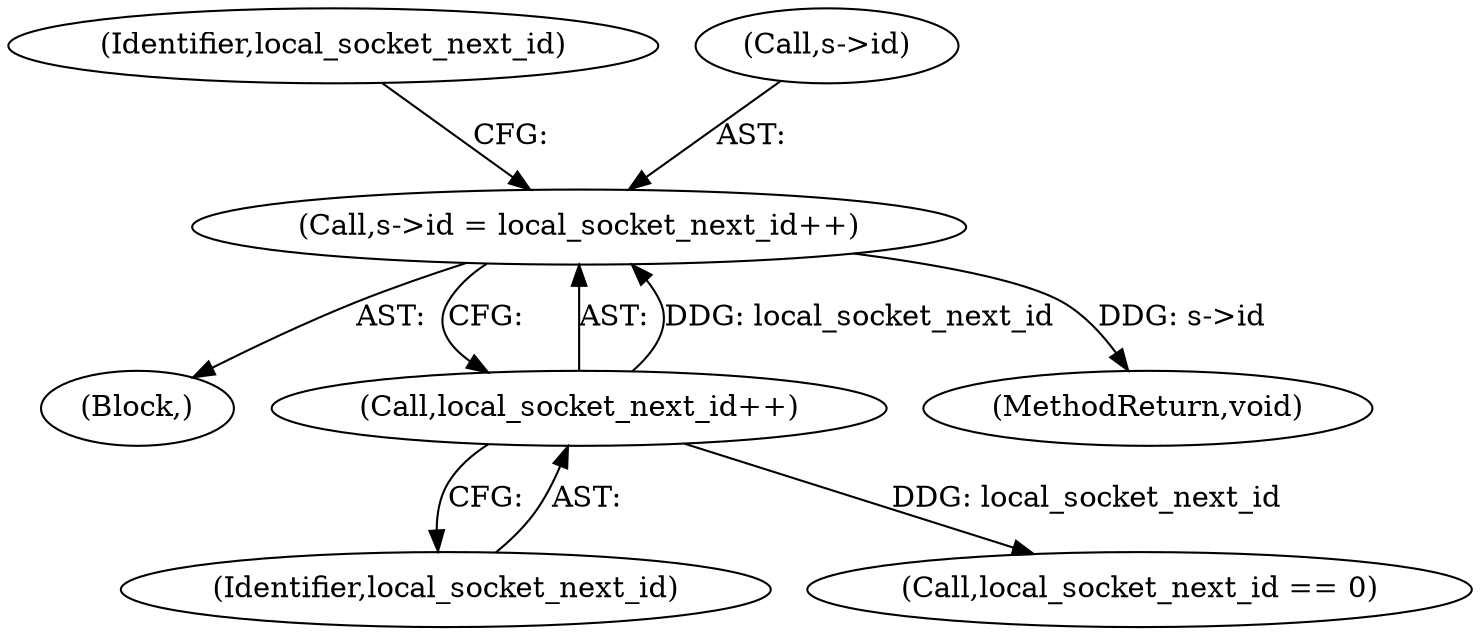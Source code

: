 digraph "0_Android_268068f25673242d1d5130d96202d3288c91b700_1@API" {
"1000106" [label="(Call,s->id = local_socket_next_id++)"];
"1000110" [label="(Call,local_socket_next_id++)"];
"1000102" [label="(Block,)"];
"1000106" [label="(Call,s->id = local_socket_next_id++)"];
"1000127" [label="(MethodReturn,void)"];
"1000110" [label="(Call,local_socket_next_id++)"];
"1000111" [label="(Identifier,local_socket_next_id)"];
"1000113" [label="(Call,local_socket_next_id == 0)"];
"1000114" [label="(Identifier,local_socket_next_id)"];
"1000107" [label="(Call,s->id)"];
"1000106" -> "1000102"  [label="AST: "];
"1000106" -> "1000110"  [label="CFG: "];
"1000107" -> "1000106"  [label="AST: "];
"1000110" -> "1000106"  [label="AST: "];
"1000114" -> "1000106"  [label="CFG: "];
"1000106" -> "1000127"  [label="DDG: s->id"];
"1000110" -> "1000106"  [label="DDG: local_socket_next_id"];
"1000110" -> "1000111"  [label="CFG: "];
"1000111" -> "1000110"  [label="AST: "];
"1000110" -> "1000113"  [label="DDG: local_socket_next_id"];
}
